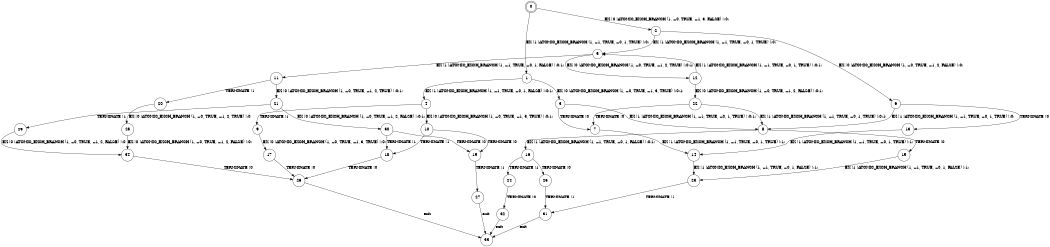 digraph BCG {
size = "7, 10.5";
center = TRUE;
node [shape = circle];
0 [peripheries = 2];
0 -> 1 [label = "EX !1 !ATOMIC_EXCH_BRANCH (1, +1, TRUE, +0, 1, TRUE) !:0:"];
0 -> 2 [label = "EX !0 !ATOMIC_EXCH_BRANCH (1, +0, TRUE, +1, 3, FALSE) !:0:"];
1 -> 3 [label = "EX !0 !ATOMIC_EXCH_BRANCH (1, +0, TRUE, +1, 3, TRUE) !:0:1:"];
1 -> 4 [label = "EX !1 !ATOMIC_EXCH_BRANCH (1, +1, TRUE, +0, 1, FALSE) !:0:1:"];
2 -> 5 [label = "EX !1 !ATOMIC_EXCH_BRANCH (1, +1, TRUE, +0, 1, TRUE) !:0:"];
2 -> 6 [label = "EX !0 !ATOMIC_EXCH_BRANCH (1, +0, TRUE, +1, 2, FALSE) !:0:"];
3 -> 7 [label = "TERMINATE !0"];
3 -> 8 [label = "EX !1 !ATOMIC_EXCH_BRANCH (1, +1, TRUE, +0, 1, TRUE) !:0:1:"];
4 -> 9 [label = "TERMINATE !1"];
4 -> 10 [label = "EX !0 !ATOMIC_EXCH_BRANCH (1, +0, TRUE, +1, 3, TRUE) !:0:1:"];
5 -> 11 [label = "EX !1 !ATOMIC_EXCH_BRANCH (1, +1, TRUE, +0, 1, FALSE) !:0:1:"];
5 -> 12 [label = "EX !0 !ATOMIC_EXCH_BRANCH (1, +0, TRUE, +1, 2, TRUE) !:0:1:"];
6 -> 13 [label = "TERMINATE !0"];
6 -> 8 [label = "EX !1 !ATOMIC_EXCH_BRANCH (1, +1, TRUE, +0, 1, TRUE) !:0:"];
7 -> 14 [label = "EX !1 !ATOMIC_EXCH_BRANCH (1, +1, TRUE, +0, 1, TRUE) !:1:"];
8 -> 15 [label = "TERMINATE !0"];
8 -> 16 [label = "EX !1 !ATOMIC_EXCH_BRANCH (1, +1, TRUE, +0, 1, FALSE) !:0:1:"];
9 -> 17 [label = "EX !0 !ATOMIC_EXCH_BRANCH (1, +0, TRUE, +1, 3, TRUE) !:0:"];
10 -> 18 [label = "TERMINATE !1"];
10 -> 19 [label = "TERMINATE !0"];
11 -> 20 [label = "TERMINATE !1"];
11 -> 21 [label = "EX !0 !ATOMIC_EXCH_BRANCH (1, +0, TRUE, +1, 2, TRUE) !:0:1:"];
12 -> 5 [label = "EX !1 !ATOMIC_EXCH_BRANCH (1, +1, TRUE, +0, 1, TRUE) !:0:1:"];
12 -> 22 [label = "EX !0 !ATOMIC_EXCH_BRANCH (1, +0, TRUE, +1, 2, FALSE) !:0:1:"];
13 -> 14 [label = "EX !1 !ATOMIC_EXCH_BRANCH (1, +1, TRUE, +0, 1, TRUE) !:1:"];
14 -> 23 [label = "EX !1 !ATOMIC_EXCH_BRANCH (1, +1, TRUE, +0, 1, FALSE) !:1:"];
15 -> 23 [label = "EX !1 !ATOMIC_EXCH_BRANCH (1, +1, TRUE, +0, 1, FALSE) !:1:"];
16 -> 24 [label = "TERMINATE !1"];
16 -> 25 [label = "TERMINATE !0"];
17 -> 26 [label = "TERMINATE !0"];
18 -> 26 [label = "TERMINATE !0"];
19 -> 27 [label = "TERMINATE !1"];
20 -> 28 [label = "EX !0 !ATOMIC_EXCH_BRANCH (1, +0, TRUE, +1, 2, TRUE) !:0:"];
21 -> 29 [label = "TERMINATE !1"];
21 -> 30 [label = "EX !0 !ATOMIC_EXCH_BRANCH (1, +0, TRUE, +1, 2, FALSE) !:0:1:"];
22 -> 7 [label = "TERMINATE !0"];
22 -> 8 [label = "EX !1 !ATOMIC_EXCH_BRANCH (1, +1, TRUE, +0, 1, TRUE) !:0:1:"];
23 -> 31 [label = "TERMINATE !1"];
24 -> 32 [label = "TERMINATE !0"];
25 -> 31 [label = "TERMINATE !1"];
26 -> 33 [label = "exit"];
27 -> 33 [label = "exit"];
28 -> 34 [label = "EX !0 !ATOMIC_EXCH_BRANCH (1, +0, TRUE, +1, 2, FALSE) !:0:"];
29 -> 34 [label = "EX !0 !ATOMIC_EXCH_BRANCH (1, +0, TRUE, +1, 2, FALSE) !:0:"];
30 -> 18 [label = "TERMINATE !1"];
30 -> 19 [label = "TERMINATE !0"];
31 -> 33 [label = "exit"];
32 -> 33 [label = "exit"];
34 -> 26 [label = "TERMINATE !0"];
}
